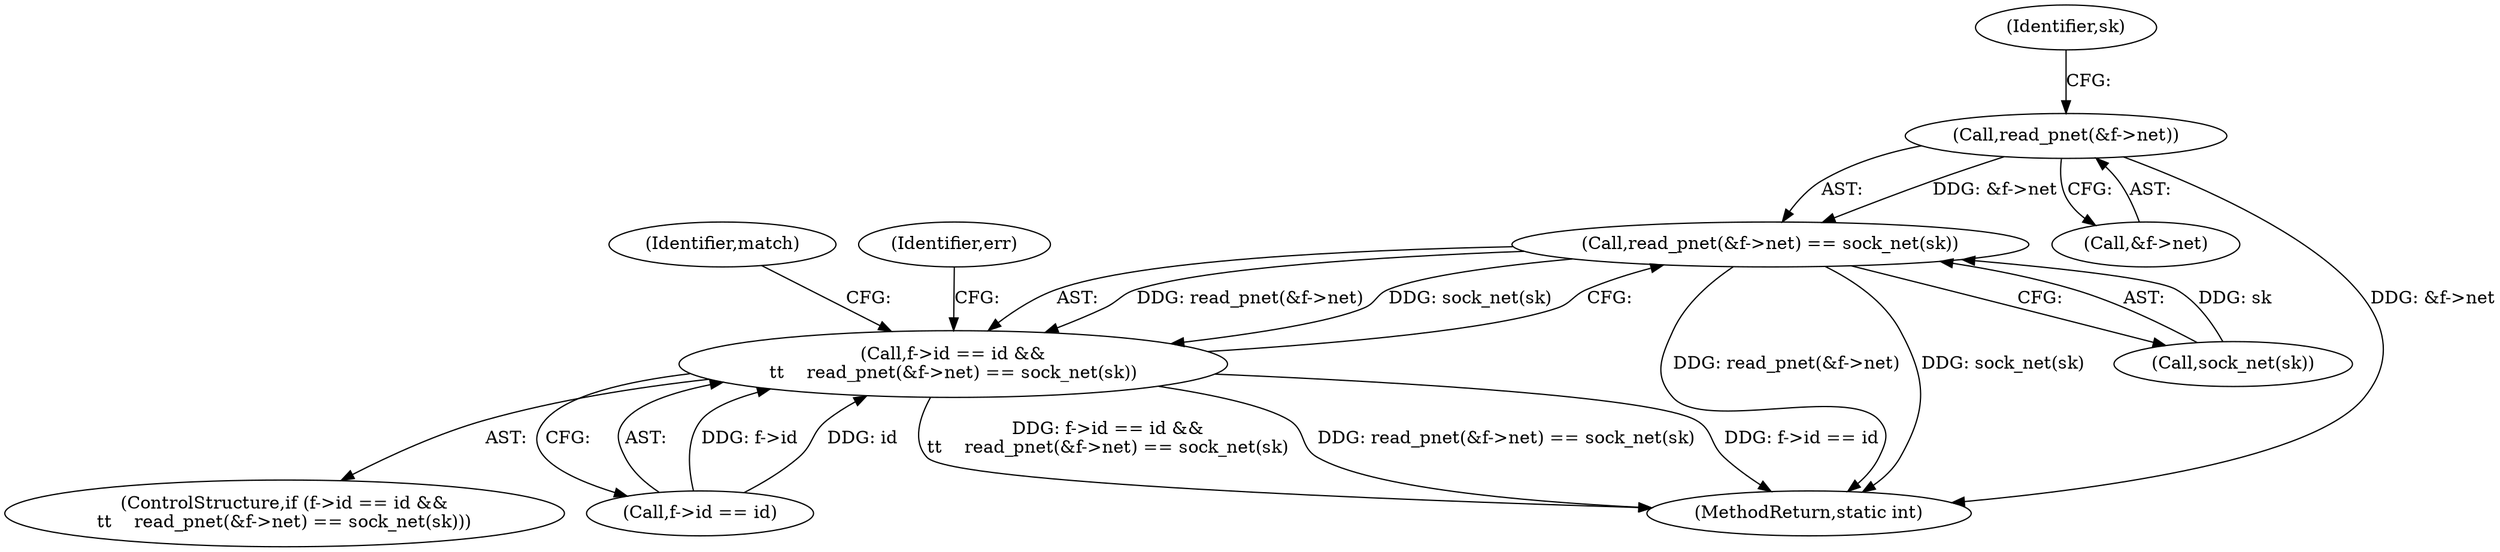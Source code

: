 digraph "0_linux_008ba2a13f2d04c947adc536d19debb8fe66f110@API" {
"1000267" [label="(Call,read_pnet(&f->net))"];
"1000266" [label="(Call,read_pnet(&f->net) == sock_net(sk))"];
"1000260" [label="(Call,f->id == id &&\n\t\t    read_pnet(&f->net) == sock_net(sk))"];
"1000259" [label="(ControlStructure,if (f->id == id &&\n\t\t    read_pnet(&f->net) == sock_net(sk)))"];
"1000261" [label="(Call,f->id == id)"];
"1000276" [label="(Identifier,match)"];
"1000260" [label="(Call,f->id == id &&\n\t\t    read_pnet(&f->net) == sock_net(sk))"];
"1000273" [label="(Identifier,sk)"];
"1000268" [label="(Call,&f->net)"];
"1000280" [label="(Identifier,err)"];
"1000266" [label="(Call,read_pnet(&f->net) == sock_net(sk))"];
"1000267" [label="(Call,read_pnet(&f->net))"];
"1000495" [label="(MethodReturn,static int)"];
"1000272" [label="(Call,sock_net(sk))"];
"1000267" -> "1000266"  [label="AST: "];
"1000267" -> "1000268"  [label="CFG: "];
"1000268" -> "1000267"  [label="AST: "];
"1000273" -> "1000267"  [label="CFG: "];
"1000267" -> "1000495"  [label="DDG: &f->net"];
"1000267" -> "1000266"  [label="DDG: &f->net"];
"1000266" -> "1000260"  [label="AST: "];
"1000266" -> "1000272"  [label="CFG: "];
"1000272" -> "1000266"  [label="AST: "];
"1000260" -> "1000266"  [label="CFG: "];
"1000266" -> "1000495"  [label="DDG: read_pnet(&f->net)"];
"1000266" -> "1000495"  [label="DDG: sock_net(sk)"];
"1000266" -> "1000260"  [label="DDG: read_pnet(&f->net)"];
"1000266" -> "1000260"  [label="DDG: sock_net(sk)"];
"1000272" -> "1000266"  [label="DDG: sk"];
"1000260" -> "1000259"  [label="AST: "];
"1000260" -> "1000261"  [label="CFG: "];
"1000261" -> "1000260"  [label="AST: "];
"1000276" -> "1000260"  [label="CFG: "];
"1000280" -> "1000260"  [label="CFG: "];
"1000260" -> "1000495"  [label="DDG: f->id == id &&\n\t\t    read_pnet(&f->net) == sock_net(sk)"];
"1000260" -> "1000495"  [label="DDG: read_pnet(&f->net) == sock_net(sk)"];
"1000260" -> "1000495"  [label="DDG: f->id == id"];
"1000261" -> "1000260"  [label="DDG: f->id"];
"1000261" -> "1000260"  [label="DDG: id"];
}
